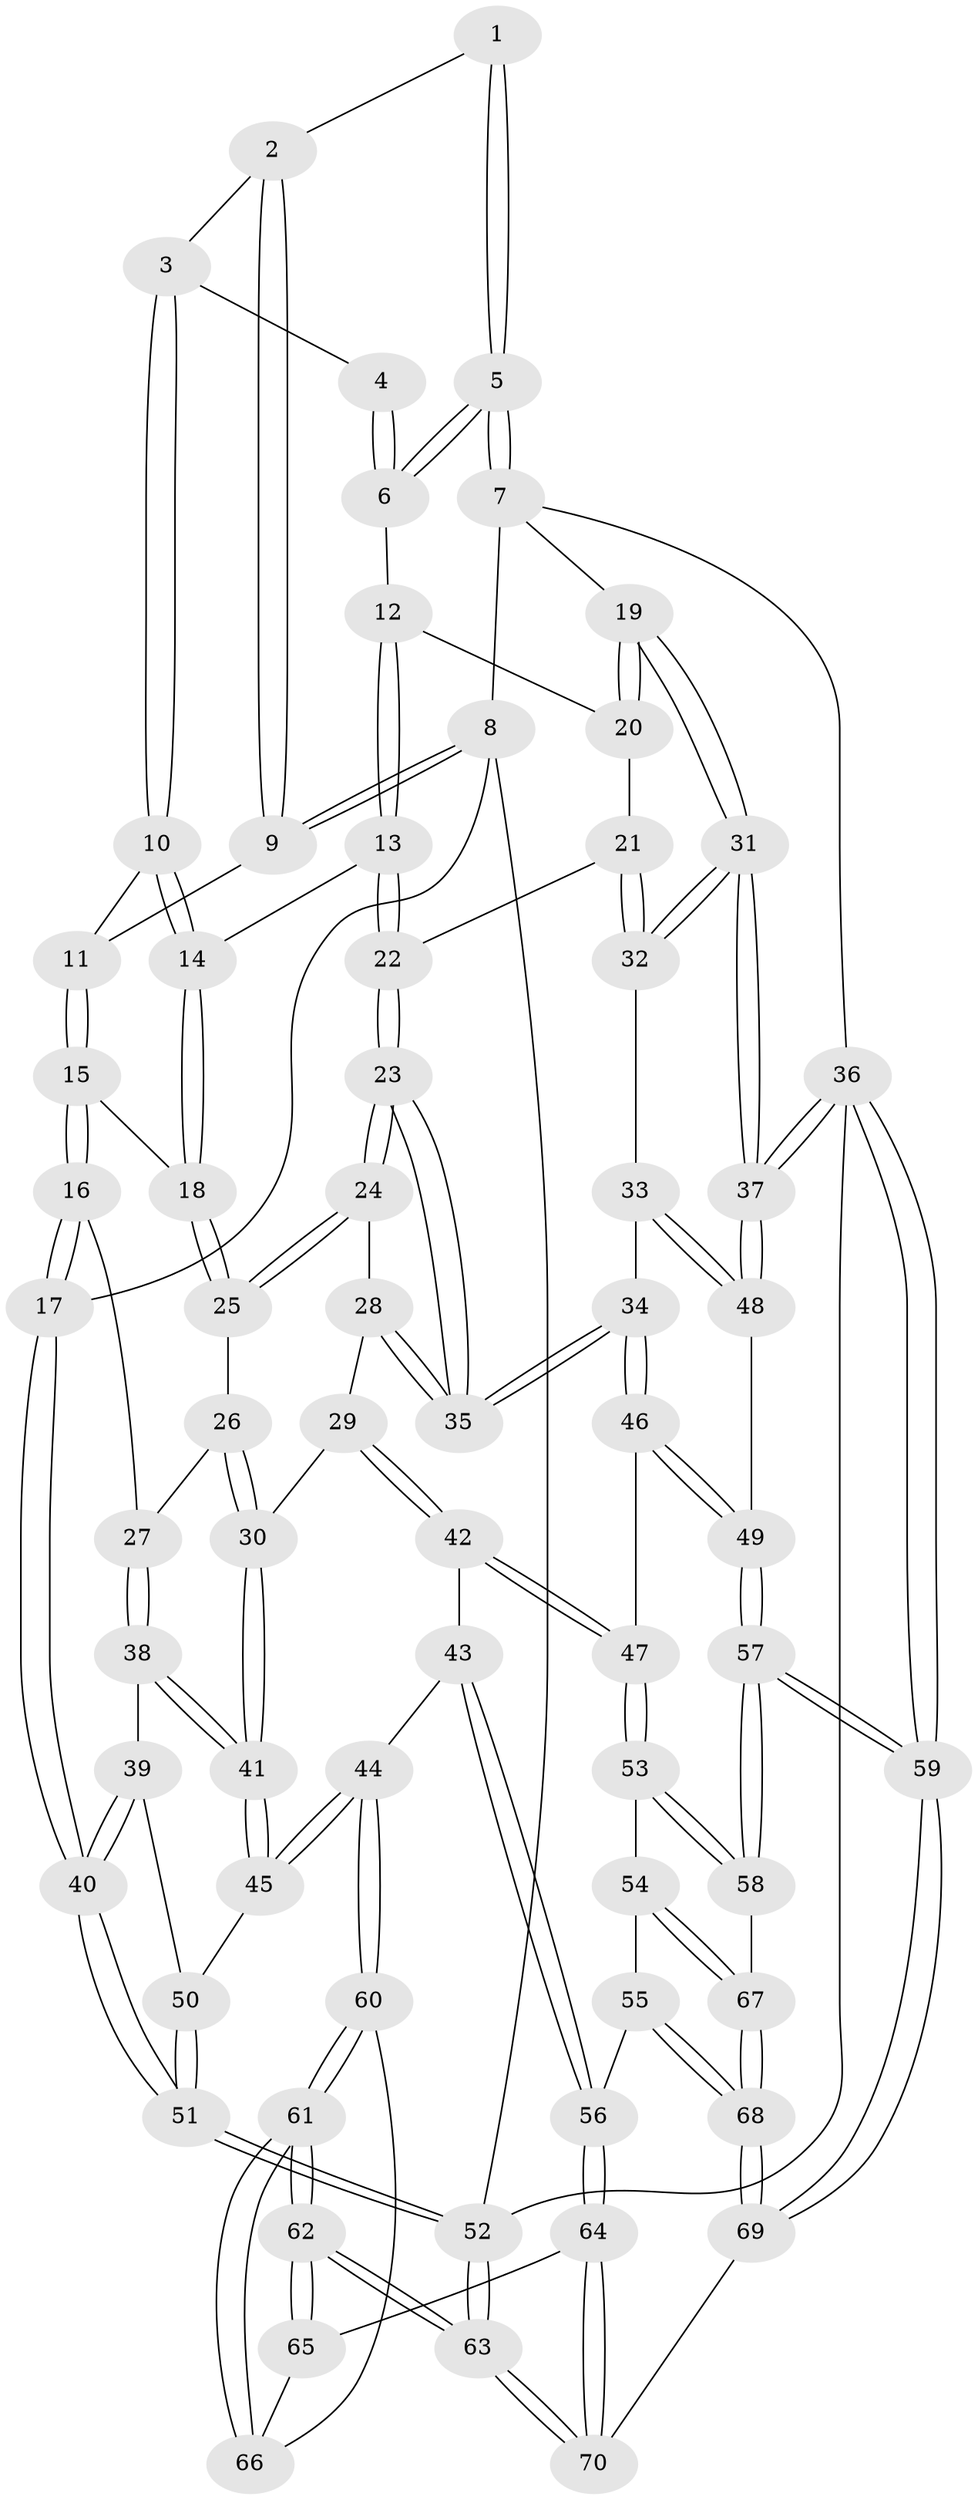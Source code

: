 // Generated by graph-tools (version 1.1) at 2025/11/02/27/25 16:11:56]
// undirected, 70 vertices, 172 edges
graph export_dot {
graph [start="1"]
  node [color=gray90,style=filled];
  1 [pos="+0.6929731166471326+0"];
  2 [pos="+0.2818145970196097+0"];
  3 [pos="+0.5951465288437102+0.10774091893905623"];
  4 [pos="+0.6205754274344352+0.09472866736271357"];
  5 [pos="+1+0"];
  6 [pos="+0.7553650728276524+0.1650816527356581"];
  7 [pos="+1+0"];
  8 [pos="+0+0"];
  9 [pos="+0.24800709038068947+0"];
  10 [pos="+0.5264069408499903+0.21934017929570834"];
  11 [pos="+0.3228020995358164+0.10154502563400139"];
  12 [pos="+0.7096015964501117+0.2938372320574545"];
  13 [pos="+0.6536478630805357+0.332717452590035"];
  14 [pos="+0.5738270195269883+0.33800372090841707"];
  15 [pos="+0.25356572145380357+0.358051552954958"];
  16 [pos="+0.18914691565617017+0.42220919548330615"];
  17 [pos="+0+0.27499539437510523"];
  18 [pos="+0.5532905171173829+0.36134940862711723"];
  19 [pos="+1+0.1257824946567965"];
  20 [pos="+0.8674430072434423+0.3346301684352549"];
  21 [pos="+0.8388329334110517+0.4915923240231973"];
  22 [pos="+0.7772781558986945+0.5122117543221478"];
  23 [pos="+0.7324469026412299+0.5980626236426599"];
  24 [pos="+0.5497974551232868+0.4685543367444141"];
  25 [pos="+0.539504768692263+0.4534059850358508"];
  26 [pos="+0.5307721524108673+0.46118522040672083"];
  27 [pos="+0.19848584291010526+0.45094689249450814"];
  28 [pos="+0.574607255142031+0.6244377294565173"];
  29 [pos="+0.5502295034043191+0.648673454563902"];
  30 [pos="+0.40955442510897777+0.5812274023636224"];
  31 [pos="+1+0.5217299536606693"];
  32 [pos="+1+0.5572551681646174"];
  33 [pos="+0.9250636977533232+0.672717243615411"];
  34 [pos="+0.7450802670760405+0.6500609961391164"];
  35 [pos="+0.7314857444076118+0.6085038427436339"];
  36 [pos="+1+1"];
  37 [pos="+1+0.8164821402817979"];
  38 [pos="+0.20701376531896623+0.4801385434373791"];
  39 [pos="+0.006545049300118036+0.688865615143794"];
  40 [pos="+0+0.7059678971942852"];
  41 [pos="+0.3021859890730949+0.6188408807402416"];
  42 [pos="+0.5503182279209253+0.7278008826545224"];
  43 [pos="+0.40299878604505307+0.7831709617909782"];
  44 [pos="+0.30361775427770565+0.7531186063802408"];
  45 [pos="+0.29915346671936754+0.7480005992639196"];
  46 [pos="+0.7192503685729456+0.7437805561246138"];
  47 [pos="+0.6653758486234022+0.7936192682682311"];
  48 [pos="+0.9120956745552855+0.7960090507682901"];
  49 [pos="+0.8843872203787672+0.8303509692476749"];
  50 [pos="+0.18294029751623161+0.7845690142230737"];
  51 [pos="+0+1"];
  52 [pos="+0+1"];
  53 [pos="+0.6636304652136871+0.8050313762504283"];
  54 [pos="+0.6414100864150146+0.8456190166935369"];
  55 [pos="+0.49264652737482006+0.8781690927698335"];
  56 [pos="+0.47825664652571953+0.8736072635968004"];
  57 [pos="+0.8851348290578235+0.9702299600972495"];
  58 [pos="+0.8250289854063145+0.9463353123623068"];
  59 [pos="+1+1"];
  60 [pos="+0.303618267441489+0.7533697029390042"];
  61 [pos="+0.29391339563572466+0.9284499240721832"];
  62 [pos="+0.27486306394588655+1"];
  63 [pos="+0.13801494138906564+1"];
  64 [pos="+0.43794032599116983+0.9650839016751694"];
  65 [pos="+0.43252384852870396+0.9637928031302022"];
  66 [pos="+0.41360244213359393+0.9522462051488857"];
  67 [pos="+0.6426580020228064+0.956083307626593"];
  68 [pos="+0.5975800620331922+1"];
  69 [pos="+0.5730144779197821+1"];
  70 [pos="+0.5461582450289134+1"];
  1 -- 2;
  1 -- 5;
  1 -- 5;
  2 -- 3;
  2 -- 9;
  2 -- 9;
  3 -- 4;
  3 -- 10;
  3 -- 10;
  4 -- 6;
  4 -- 6;
  5 -- 6;
  5 -- 6;
  5 -- 7;
  5 -- 7;
  6 -- 12;
  7 -- 8;
  7 -- 19;
  7 -- 36;
  8 -- 9;
  8 -- 9;
  8 -- 17;
  8 -- 52;
  9 -- 11;
  10 -- 11;
  10 -- 14;
  10 -- 14;
  11 -- 15;
  11 -- 15;
  12 -- 13;
  12 -- 13;
  12 -- 20;
  13 -- 14;
  13 -- 22;
  13 -- 22;
  14 -- 18;
  14 -- 18;
  15 -- 16;
  15 -- 16;
  15 -- 18;
  16 -- 17;
  16 -- 17;
  16 -- 27;
  17 -- 40;
  17 -- 40;
  18 -- 25;
  18 -- 25;
  19 -- 20;
  19 -- 20;
  19 -- 31;
  19 -- 31;
  20 -- 21;
  21 -- 22;
  21 -- 32;
  21 -- 32;
  22 -- 23;
  22 -- 23;
  23 -- 24;
  23 -- 24;
  23 -- 35;
  23 -- 35;
  24 -- 25;
  24 -- 25;
  24 -- 28;
  25 -- 26;
  26 -- 27;
  26 -- 30;
  26 -- 30;
  27 -- 38;
  27 -- 38;
  28 -- 29;
  28 -- 35;
  28 -- 35;
  29 -- 30;
  29 -- 42;
  29 -- 42;
  30 -- 41;
  30 -- 41;
  31 -- 32;
  31 -- 32;
  31 -- 37;
  31 -- 37;
  32 -- 33;
  33 -- 34;
  33 -- 48;
  33 -- 48;
  34 -- 35;
  34 -- 35;
  34 -- 46;
  34 -- 46;
  36 -- 37;
  36 -- 37;
  36 -- 59;
  36 -- 59;
  36 -- 52;
  37 -- 48;
  37 -- 48;
  38 -- 39;
  38 -- 41;
  38 -- 41;
  39 -- 40;
  39 -- 40;
  39 -- 50;
  40 -- 51;
  40 -- 51;
  41 -- 45;
  41 -- 45;
  42 -- 43;
  42 -- 47;
  42 -- 47;
  43 -- 44;
  43 -- 56;
  43 -- 56;
  44 -- 45;
  44 -- 45;
  44 -- 60;
  44 -- 60;
  45 -- 50;
  46 -- 47;
  46 -- 49;
  46 -- 49;
  47 -- 53;
  47 -- 53;
  48 -- 49;
  49 -- 57;
  49 -- 57;
  50 -- 51;
  50 -- 51;
  51 -- 52;
  51 -- 52;
  52 -- 63;
  52 -- 63;
  53 -- 54;
  53 -- 58;
  53 -- 58;
  54 -- 55;
  54 -- 67;
  54 -- 67;
  55 -- 56;
  55 -- 68;
  55 -- 68;
  56 -- 64;
  56 -- 64;
  57 -- 58;
  57 -- 58;
  57 -- 59;
  57 -- 59;
  58 -- 67;
  59 -- 69;
  59 -- 69;
  60 -- 61;
  60 -- 61;
  60 -- 66;
  61 -- 62;
  61 -- 62;
  61 -- 66;
  61 -- 66;
  62 -- 63;
  62 -- 63;
  62 -- 65;
  62 -- 65;
  63 -- 70;
  63 -- 70;
  64 -- 65;
  64 -- 70;
  64 -- 70;
  65 -- 66;
  67 -- 68;
  67 -- 68;
  68 -- 69;
  68 -- 69;
  69 -- 70;
}
